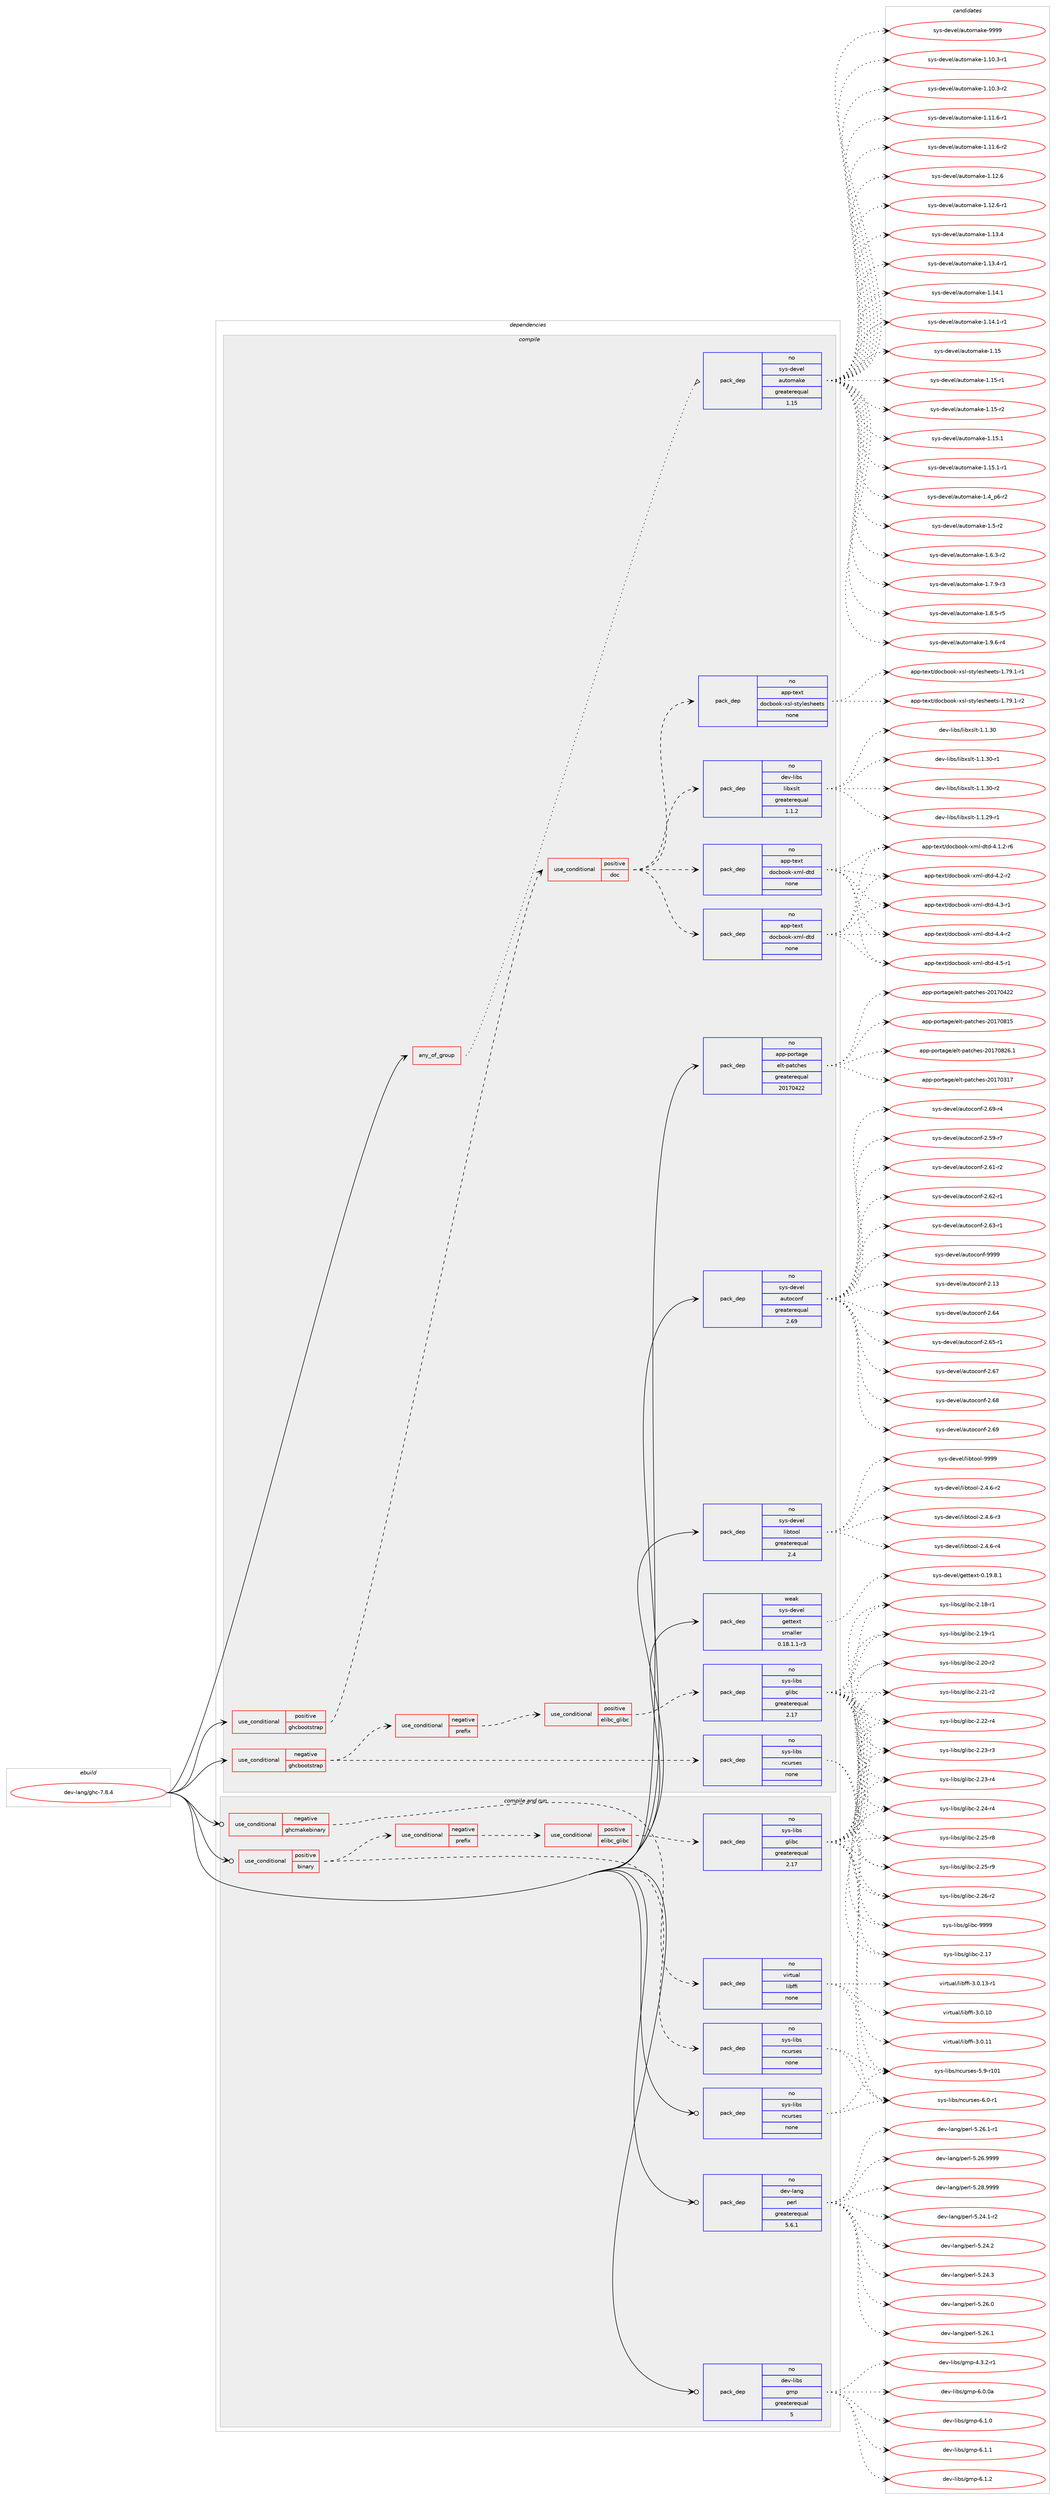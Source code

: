 digraph prolog {

# *************
# Graph options
# *************

newrank=true;
concentrate=true;
compound=true;
graph [rankdir=LR,fontname=Helvetica,fontsize=10,ranksep=1.5];#, ranksep=2.5, nodesep=0.2];
edge  [arrowhead=vee];
node  [fontname=Helvetica,fontsize=10];

# **********
# The ebuild
# **********

subgraph cluster_leftcol {
color=gray;
rank=same;
label=<<i>ebuild</i>>;
id [label="dev-lang/ghc-7.8.4", color=red, width=4, href="../dev-lang/ghc-7.8.4.svg"];
}

# ****************
# The dependencies
# ****************

subgraph cluster_midcol {
color=gray;
label=<<i>dependencies</i>>;
subgraph cluster_compile {
fillcolor="#eeeeee";
style=filled;
label=<<i>compile</i>>;
subgraph any3028 {
dependency106680 [label=<<TABLE BORDER="0" CELLBORDER="1" CELLSPACING="0" CELLPADDING="4"><TR><TD CELLPADDING="10">any_of_group</TD></TR></TABLE>>, shape=none, color=red];subgraph pack80748 {
dependency106681 [label=<<TABLE BORDER="0" CELLBORDER="1" CELLSPACING="0" CELLPADDING="4" WIDTH="220"><TR><TD ROWSPAN="6" CELLPADDING="30">pack_dep</TD></TR><TR><TD WIDTH="110">no</TD></TR><TR><TD>sys-devel</TD></TR><TR><TD>automake</TD></TR><TR><TD>greaterequal</TD></TR><TR><TD>1.15</TD></TR></TABLE>>, shape=none, color=blue];
}
dependency106680:e -> dependency106681:w [weight=20,style="dotted",arrowhead="oinv"];
}
id:e -> dependency106680:w [weight=20,style="solid",arrowhead="vee"];
subgraph cond22874 {
dependency106682 [label=<<TABLE BORDER="0" CELLBORDER="1" CELLSPACING="0" CELLPADDING="4"><TR><TD ROWSPAN="3" CELLPADDING="10">use_conditional</TD></TR><TR><TD>negative</TD></TR><TR><TD>ghcbootstrap</TD></TR></TABLE>>, shape=none, color=red];
subgraph cond22875 {
dependency106683 [label=<<TABLE BORDER="0" CELLBORDER="1" CELLSPACING="0" CELLPADDING="4"><TR><TD ROWSPAN="3" CELLPADDING="10">use_conditional</TD></TR><TR><TD>negative</TD></TR><TR><TD>prefix</TD></TR></TABLE>>, shape=none, color=red];
subgraph cond22876 {
dependency106684 [label=<<TABLE BORDER="0" CELLBORDER="1" CELLSPACING="0" CELLPADDING="4"><TR><TD ROWSPAN="3" CELLPADDING="10">use_conditional</TD></TR><TR><TD>positive</TD></TR><TR><TD>elibc_glibc</TD></TR></TABLE>>, shape=none, color=red];
subgraph pack80749 {
dependency106685 [label=<<TABLE BORDER="0" CELLBORDER="1" CELLSPACING="0" CELLPADDING="4" WIDTH="220"><TR><TD ROWSPAN="6" CELLPADDING="30">pack_dep</TD></TR><TR><TD WIDTH="110">no</TD></TR><TR><TD>sys-libs</TD></TR><TR><TD>glibc</TD></TR><TR><TD>greaterequal</TD></TR><TR><TD>2.17</TD></TR></TABLE>>, shape=none, color=blue];
}
dependency106684:e -> dependency106685:w [weight=20,style="dashed",arrowhead="vee"];
}
dependency106683:e -> dependency106684:w [weight=20,style="dashed",arrowhead="vee"];
}
dependency106682:e -> dependency106683:w [weight=20,style="dashed",arrowhead="vee"];
subgraph pack80750 {
dependency106686 [label=<<TABLE BORDER="0" CELLBORDER="1" CELLSPACING="0" CELLPADDING="4" WIDTH="220"><TR><TD ROWSPAN="6" CELLPADDING="30">pack_dep</TD></TR><TR><TD WIDTH="110">no</TD></TR><TR><TD>sys-libs</TD></TR><TR><TD>ncurses</TD></TR><TR><TD>none</TD></TR><TR><TD></TD></TR></TABLE>>, shape=none, color=blue];
}
dependency106682:e -> dependency106686:w [weight=20,style="dashed",arrowhead="vee"];
}
id:e -> dependency106682:w [weight=20,style="solid",arrowhead="vee"];
subgraph cond22877 {
dependency106687 [label=<<TABLE BORDER="0" CELLBORDER="1" CELLSPACING="0" CELLPADDING="4"><TR><TD ROWSPAN="3" CELLPADDING="10">use_conditional</TD></TR><TR><TD>positive</TD></TR><TR><TD>ghcbootstrap</TD></TR></TABLE>>, shape=none, color=red];
subgraph cond22878 {
dependency106688 [label=<<TABLE BORDER="0" CELLBORDER="1" CELLSPACING="0" CELLPADDING="4"><TR><TD ROWSPAN="3" CELLPADDING="10">use_conditional</TD></TR><TR><TD>positive</TD></TR><TR><TD>doc</TD></TR></TABLE>>, shape=none, color=red];
subgraph pack80751 {
dependency106689 [label=<<TABLE BORDER="0" CELLBORDER="1" CELLSPACING="0" CELLPADDING="4" WIDTH="220"><TR><TD ROWSPAN="6" CELLPADDING="30">pack_dep</TD></TR><TR><TD WIDTH="110">no</TD></TR><TR><TD>app-text</TD></TR><TR><TD>docbook-xml-dtd</TD></TR><TR><TD>none</TD></TR><TR><TD></TD></TR></TABLE>>, shape=none, color=blue];
}
dependency106688:e -> dependency106689:w [weight=20,style="dashed",arrowhead="vee"];
subgraph pack80752 {
dependency106690 [label=<<TABLE BORDER="0" CELLBORDER="1" CELLSPACING="0" CELLPADDING="4" WIDTH="220"><TR><TD ROWSPAN="6" CELLPADDING="30">pack_dep</TD></TR><TR><TD WIDTH="110">no</TD></TR><TR><TD>app-text</TD></TR><TR><TD>docbook-xml-dtd</TD></TR><TR><TD>none</TD></TR><TR><TD></TD></TR></TABLE>>, shape=none, color=blue];
}
dependency106688:e -> dependency106690:w [weight=20,style="dashed",arrowhead="vee"];
subgraph pack80753 {
dependency106691 [label=<<TABLE BORDER="0" CELLBORDER="1" CELLSPACING="0" CELLPADDING="4" WIDTH="220"><TR><TD ROWSPAN="6" CELLPADDING="30">pack_dep</TD></TR><TR><TD WIDTH="110">no</TD></TR><TR><TD>app-text</TD></TR><TR><TD>docbook-xsl-stylesheets</TD></TR><TR><TD>none</TD></TR><TR><TD></TD></TR></TABLE>>, shape=none, color=blue];
}
dependency106688:e -> dependency106691:w [weight=20,style="dashed",arrowhead="vee"];
subgraph pack80754 {
dependency106692 [label=<<TABLE BORDER="0" CELLBORDER="1" CELLSPACING="0" CELLPADDING="4" WIDTH="220"><TR><TD ROWSPAN="6" CELLPADDING="30">pack_dep</TD></TR><TR><TD WIDTH="110">no</TD></TR><TR><TD>dev-libs</TD></TR><TR><TD>libxslt</TD></TR><TR><TD>greaterequal</TD></TR><TR><TD>1.1.2</TD></TR></TABLE>>, shape=none, color=blue];
}
dependency106688:e -> dependency106692:w [weight=20,style="dashed",arrowhead="vee"];
}
dependency106687:e -> dependency106688:w [weight=20,style="dashed",arrowhead="vee"];
}
id:e -> dependency106687:w [weight=20,style="solid",arrowhead="vee"];
subgraph pack80755 {
dependency106693 [label=<<TABLE BORDER="0" CELLBORDER="1" CELLSPACING="0" CELLPADDING="4" WIDTH="220"><TR><TD ROWSPAN="6" CELLPADDING="30">pack_dep</TD></TR><TR><TD WIDTH="110">no</TD></TR><TR><TD>app-portage</TD></TR><TR><TD>elt-patches</TD></TR><TR><TD>greaterequal</TD></TR><TR><TD>20170422</TD></TR></TABLE>>, shape=none, color=blue];
}
id:e -> dependency106693:w [weight=20,style="solid",arrowhead="vee"];
subgraph pack80756 {
dependency106694 [label=<<TABLE BORDER="0" CELLBORDER="1" CELLSPACING="0" CELLPADDING="4" WIDTH="220"><TR><TD ROWSPAN="6" CELLPADDING="30">pack_dep</TD></TR><TR><TD WIDTH="110">no</TD></TR><TR><TD>sys-devel</TD></TR><TR><TD>autoconf</TD></TR><TR><TD>greaterequal</TD></TR><TR><TD>2.69</TD></TR></TABLE>>, shape=none, color=blue];
}
id:e -> dependency106694:w [weight=20,style="solid",arrowhead="vee"];
subgraph pack80757 {
dependency106695 [label=<<TABLE BORDER="0" CELLBORDER="1" CELLSPACING="0" CELLPADDING="4" WIDTH="220"><TR><TD ROWSPAN="6" CELLPADDING="30">pack_dep</TD></TR><TR><TD WIDTH="110">no</TD></TR><TR><TD>sys-devel</TD></TR><TR><TD>libtool</TD></TR><TR><TD>greaterequal</TD></TR><TR><TD>2.4</TD></TR></TABLE>>, shape=none, color=blue];
}
id:e -> dependency106695:w [weight=20,style="solid",arrowhead="vee"];
subgraph pack80758 {
dependency106696 [label=<<TABLE BORDER="0" CELLBORDER="1" CELLSPACING="0" CELLPADDING="4" WIDTH="220"><TR><TD ROWSPAN="6" CELLPADDING="30">pack_dep</TD></TR><TR><TD WIDTH="110">weak</TD></TR><TR><TD>sys-devel</TD></TR><TR><TD>gettext</TD></TR><TR><TD>smaller</TD></TR><TR><TD>0.18.1.1-r3</TD></TR></TABLE>>, shape=none, color=blue];
}
id:e -> dependency106696:w [weight=20,style="solid",arrowhead="vee"];
}
subgraph cluster_compileandrun {
fillcolor="#eeeeee";
style=filled;
label=<<i>compile and run</i>>;
subgraph cond22879 {
dependency106697 [label=<<TABLE BORDER="0" CELLBORDER="1" CELLSPACING="0" CELLPADDING="4"><TR><TD ROWSPAN="3" CELLPADDING="10">use_conditional</TD></TR><TR><TD>negative</TD></TR><TR><TD>ghcmakebinary</TD></TR></TABLE>>, shape=none, color=red];
subgraph pack80759 {
dependency106698 [label=<<TABLE BORDER="0" CELLBORDER="1" CELLSPACING="0" CELLPADDING="4" WIDTH="220"><TR><TD ROWSPAN="6" CELLPADDING="30">pack_dep</TD></TR><TR><TD WIDTH="110">no</TD></TR><TR><TD>virtual</TD></TR><TR><TD>libffi</TD></TR><TR><TD>none</TD></TR><TR><TD></TD></TR></TABLE>>, shape=none, color=blue];
}
dependency106697:e -> dependency106698:w [weight=20,style="dashed",arrowhead="vee"];
}
id:e -> dependency106697:w [weight=20,style="solid",arrowhead="odotvee"];
subgraph cond22880 {
dependency106699 [label=<<TABLE BORDER="0" CELLBORDER="1" CELLSPACING="0" CELLPADDING="4"><TR><TD ROWSPAN="3" CELLPADDING="10">use_conditional</TD></TR><TR><TD>positive</TD></TR><TR><TD>binary</TD></TR></TABLE>>, shape=none, color=red];
subgraph cond22881 {
dependency106700 [label=<<TABLE BORDER="0" CELLBORDER="1" CELLSPACING="0" CELLPADDING="4"><TR><TD ROWSPAN="3" CELLPADDING="10">use_conditional</TD></TR><TR><TD>negative</TD></TR><TR><TD>prefix</TD></TR></TABLE>>, shape=none, color=red];
subgraph cond22882 {
dependency106701 [label=<<TABLE BORDER="0" CELLBORDER="1" CELLSPACING="0" CELLPADDING="4"><TR><TD ROWSPAN="3" CELLPADDING="10">use_conditional</TD></TR><TR><TD>positive</TD></TR><TR><TD>elibc_glibc</TD></TR></TABLE>>, shape=none, color=red];
subgraph pack80760 {
dependency106702 [label=<<TABLE BORDER="0" CELLBORDER="1" CELLSPACING="0" CELLPADDING="4" WIDTH="220"><TR><TD ROWSPAN="6" CELLPADDING="30">pack_dep</TD></TR><TR><TD WIDTH="110">no</TD></TR><TR><TD>sys-libs</TD></TR><TR><TD>glibc</TD></TR><TR><TD>greaterequal</TD></TR><TR><TD>2.17</TD></TR></TABLE>>, shape=none, color=blue];
}
dependency106701:e -> dependency106702:w [weight=20,style="dashed",arrowhead="vee"];
}
dependency106700:e -> dependency106701:w [weight=20,style="dashed",arrowhead="vee"];
}
dependency106699:e -> dependency106700:w [weight=20,style="dashed",arrowhead="vee"];
subgraph pack80761 {
dependency106703 [label=<<TABLE BORDER="0" CELLBORDER="1" CELLSPACING="0" CELLPADDING="4" WIDTH="220"><TR><TD ROWSPAN="6" CELLPADDING="30">pack_dep</TD></TR><TR><TD WIDTH="110">no</TD></TR><TR><TD>sys-libs</TD></TR><TR><TD>ncurses</TD></TR><TR><TD>none</TD></TR><TR><TD></TD></TR></TABLE>>, shape=none, color=blue];
}
dependency106699:e -> dependency106703:w [weight=20,style="dashed",arrowhead="vee"];
}
id:e -> dependency106699:w [weight=20,style="solid",arrowhead="odotvee"];
subgraph pack80762 {
dependency106704 [label=<<TABLE BORDER="0" CELLBORDER="1" CELLSPACING="0" CELLPADDING="4" WIDTH="220"><TR><TD ROWSPAN="6" CELLPADDING="30">pack_dep</TD></TR><TR><TD WIDTH="110">no</TD></TR><TR><TD>dev-lang</TD></TR><TR><TD>perl</TD></TR><TR><TD>greaterequal</TD></TR><TR><TD>5.6.1</TD></TR></TABLE>>, shape=none, color=blue];
}
id:e -> dependency106704:w [weight=20,style="solid",arrowhead="odotvee"];
subgraph pack80763 {
dependency106705 [label=<<TABLE BORDER="0" CELLBORDER="1" CELLSPACING="0" CELLPADDING="4" WIDTH="220"><TR><TD ROWSPAN="6" CELLPADDING="30">pack_dep</TD></TR><TR><TD WIDTH="110">no</TD></TR><TR><TD>dev-libs</TD></TR><TR><TD>gmp</TD></TR><TR><TD>greaterequal</TD></TR><TR><TD>5</TD></TR></TABLE>>, shape=none, color=blue];
}
id:e -> dependency106705:w [weight=20,style="solid",arrowhead="odotvee"];
subgraph pack80764 {
dependency106706 [label=<<TABLE BORDER="0" CELLBORDER="1" CELLSPACING="0" CELLPADDING="4" WIDTH="220"><TR><TD ROWSPAN="6" CELLPADDING="30">pack_dep</TD></TR><TR><TD WIDTH="110">no</TD></TR><TR><TD>sys-libs</TD></TR><TR><TD>ncurses</TD></TR><TR><TD>none</TD></TR><TR><TD></TD></TR></TABLE>>, shape=none, color=blue];
}
id:e -> dependency106706:w [weight=20,style="solid",arrowhead="odotvee"];
}
subgraph cluster_run {
fillcolor="#eeeeee";
style=filled;
label=<<i>run</i>>;
}
}

# **************
# The candidates
# **************

subgraph cluster_choices {
rank=same;
color=gray;
label=<<i>candidates</i>>;

subgraph choice80748 {
color=black;
nodesep=1;
choice11512111545100101118101108479711711611110997107101454946494846514511449 [label="sys-devel/automake-1.10.3-r1", color=red, width=4,href="../sys-devel/automake-1.10.3-r1.svg"];
choice11512111545100101118101108479711711611110997107101454946494846514511450 [label="sys-devel/automake-1.10.3-r2", color=red, width=4,href="../sys-devel/automake-1.10.3-r2.svg"];
choice11512111545100101118101108479711711611110997107101454946494946544511449 [label="sys-devel/automake-1.11.6-r1", color=red, width=4,href="../sys-devel/automake-1.11.6-r1.svg"];
choice11512111545100101118101108479711711611110997107101454946494946544511450 [label="sys-devel/automake-1.11.6-r2", color=red, width=4,href="../sys-devel/automake-1.11.6-r2.svg"];
choice1151211154510010111810110847971171161111099710710145494649504654 [label="sys-devel/automake-1.12.6", color=red, width=4,href="../sys-devel/automake-1.12.6.svg"];
choice11512111545100101118101108479711711611110997107101454946495046544511449 [label="sys-devel/automake-1.12.6-r1", color=red, width=4,href="../sys-devel/automake-1.12.6-r1.svg"];
choice1151211154510010111810110847971171161111099710710145494649514652 [label="sys-devel/automake-1.13.4", color=red, width=4,href="../sys-devel/automake-1.13.4.svg"];
choice11512111545100101118101108479711711611110997107101454946495146524511449 [label="sys-devel/automake-1.13.4-r1", color=red, width=4,href="../sys-devel/automake-1.13.4-r1.svg"];
choice1151211154510010111810110847971171161111099710710145494649524649 [label="sys-devel/automake-1.14.1", color=red, width=4,href="../sys-devel/automake-1.14.1.svg"];
choice11512111545100101118101108479711711611110997107101454946495246494511449 [label="sys-devel/automake-1.14.1-r1", color=red, width=4,href="../sys-devel/automake-1.14.1-r1.svg"];
choice115121115451001011181011084797117116111109971071014549464953 [label="sys-devel/automake-1.15", color=red, width=4,href="../sys-devel/automake-1.15.svg"];
choice1151211154510010111810110847971171161111099710710145494649534511449 [label="sys-devel/automake-1.15-r1", color=red, width=4,href="../sys-devel/automake-1.15-r1.svg"];
choice1151211154510010111810110847971171161111099710710145494649534511450 [label="sys-devel/automake-1.15-r2", color=red, width=4,href="../sys-devel/automake-1.15-r2.svg"];
choice1151211154510010111810110847971171161111099710710145494649534649 [label="sys-devel/automake-1.15.1", color=red, width=4,href="../sys-devel/automake-1.15.1.svg"];
choice11512111545100101118101108479711711611110997107101454946495346494511449 [label="sys-devel/automake-1.15.1-r1", color=red, width=4,href="../sys-devel/automake-1.15.1-r1.svg"];
choice115121115451001011181011084797117116111109971071014549465295112544511450 [label="sys-devel/automake-1.4_p6-r2", color=red, width=4,href="../sys-devel/automake-1.4_p6-r2.svg"];
choice11512111545100101118101108479711711611110997107101454946534511450 [label="sys-devel/automake-1.5-r2", color=red, width=4,href="../sys-devel/automake-1.5-r2.svg"];
choice115121115451001011181011084797117116111109971071014549465446514511450 [label="sys-devel/automake-1.6.3-r2", color=red, width=4,href="../sys-devel/automake-1.6.3-r2.svg"];
choice115121115451001011181011084797117116111109971071014549465546574511451 [label="sys-devel/automake-1.7.9-r3", color=red, width=4,href="../sys-devel/automake-1.7.9-r3.svg"];
choice115121115451001011181011084797117116111109971071014549465646534511453 [label="sys-devel/automake-1.8.5-r5", color=red, width=4,href="../sys-devel/automake-1.8.5-r5.svg"];
choice115121115451001011181011084797117116111109971071014549465746544511452 [label="sys-devel/automake-1.9.6-r4", color=red, width=4,href="../sys-devel/automake-1.9.6-r4.svg"];
choice115121115451001011181011084797117116111109971071014557575757 [label="sys-devel/automake-9999", color=red, width=4,href="../sys-devel/automake-9999.svg"];
dependency106681:e -> choice11512111545100101118101108479711711611110997107101454946494846514511449:w [style=dotted,weight="100"];
dependency106681:e -> choice11512111545100101118101108479711711611110997107101454946494846514511450:w [style=dotted,weight="100"];
dependency106681:e -> choice11512111545100101118101108479711711611110997107101454946494946544511449:w [style=dotted,weight="100"];
dependency106681:e -> choice11512111545100101118101108479711711611110997107101454946494946544511450:w [style=dotted,weight="100"];
dependency106681:e -> choice1151211154510010111810110847971171161111099710710145494649504654:w [style=dotted,weight="100"];
dependency106681:e -> choice11512111545100101118101108479711711611110997107101454946495046544511449:w [style=dotted,weight="100"];
dependency106681:e -> choice1151211154510010111810110847971171161111099710710145494649514652:w [style=dotted,weight="100"];
dependency106681:e -> choice11512111545100101118101108479711711611110997107101454946495146524511449:w [style=dotted,weight="100"];
dependency106681:e -> choice1151211154510010111810110847971171161111099710710145494649524649:w [style=dotted,weight="100"];
dependency106681:e -> choice11512111545100101118101108479711711611110997107101454946495246494511449:w [style=dotted,weight="100"];
dependency106681:e -> choice115121115451001011181011084797117116111109971071014549464953:w [style=dotted,weight="100"];
dependency106681:e -> choice1151211154510010111810110847971171161111099710710145494649534511449:w [style=dotted,weight="100"];
dependency106681:e -> choice1151211154510010111810110847971171161111099710710145494649534511450:w [style=dotted,weight="100"];
dependency106681:e -> choice1151211154510010111810110847971171161111099710710145494649534649:w [style=dotted,weight="100"];
dependency106681:e -> choice11512111545100101118101108479711711611110997107101454946495346494511449:w [style=dotted,weight="100"];
dependency106681:e -> choice115121115451001011181011084797117116111109971071014549465295112544511450:w [style=dotted,weight="100"];
dependency106681:e -> choice11512111545100101118101108479711711611110997107101454946534511450:w [style=dotted,weight="100"];
dependency106681:e -> choice115121115451001011181011084797117116111109971071014549465446514511450:w [style=dotted,weight="100"];
dependency106681:e -> choice115121115451001011181011084797117116111109971071014549465546574511451:w [style=dotted,weight="100"];
dependency106681:e -> choice115121115451001011181011084797117116111109971071014549465646534511453:w [style=dotted,weight="100"];
dependency106681:e -> choice115121115451001011181011084797117116111109971071014549465746544511452:w [style=dotted,weight="100"];
dependency106681:e -> choice115121115451001011181011084797117116111109971071014557575757:w [style=dotted,weight="100"];
}
subgraph choice80749 {
color=black;
nodesep=1;
choice11512111545108105981154710310810598994550464955 [label="sys-libs/glibc-2.17", color=red, width=4,href="../sys-libs/glibc-2.17.svg"];
choice115121115451081059811547103108105989945504649564511449 [label="sys-libs/glibc-2.18-r1", color=red, width=4,href="../sys-libs/glibc-2.18-r1.svg"];
choice115121115451081059811547103108105989945504649574511449 [label="sys-libs/glibc-2.19-r1", color=red, width=4,href="../sys-libs/glibc-2.19-r1.svg"];
choice115121115451081059811547103108105989945504650484511450 [label="sys-libs/glibc-2.20-r2", color=red, width=4,href="../sys-libs/glibc-2.20-r2.svg"];
choice115121115451081059811547103108105989945504650494511450 [label="sys-libs/glibc-2.21-r2", color=red, width=4,href="../sys-libs/glibc-2.21-r2.svg"];
choice115121115451081059811547103108105989945504650504511452 [label="sys-libs/glibc-2.22-r4", color=red, width=4,href="../sys-libs/glibc-2.22-r4.svg"];
choice115121115451081059811547103108105989945504650514511451 [label="sys-libs/glibc-2.23-r3", color=red, width=4,href="../sys-libs/glibc-2.23-r3.svg"];
choice115121115451081059811547103108105989945504650514511452 [label="sys-libs/glibc-2.23-r4", color=red, width=4,href="../sys-libs/glibc-2.23-r4.svg"];
choice115121115451081059811547103108105989945504650524511452 [label="sys-libs/glibc-2.24-r4", color=red, width=4,href="../sys-libs/glibc-2.24-r4.svg"];
choice115121115451081059811547103108105989945504650534511456 [label="sys-libs/glibc-2.25-r8", color=red, width=4,href="../sys-libs/glibc-2.25-r8.svg"];
choice115121115451081059811547103108105989945504650534511457 [label="sys-libs/glibc-2.25-r9", color=red, width=4,href="../sys-libs/glibc-2.25-r9.svg"];
choice115121115451081059811547103108105989945504650544511450 [label="sys-libs/glibc-2.26-r2", color=red, width=4,href="../sys-libs/glibc-2.26-r2.svg"];
choice11512111545108105981154710310810598994557575757 [label="sys-libs/glibc-9999", color=red, width=4,href="../sys-libs/glibc-9999.svg"];
dependency106685:e -> choice11512111545108105981154710310810598994550464955:w [style=dotted,weight="100"];
dependency106685:e -> choice115121115451081059811547103108105989945504649564511449:w [style=dotted,weight="100"];
dependency106685:e -> choice115121115451081059811547103108105989945504649574511449:w [style=dotted,weight="100"];
dependency106685:e -> choice115121115451081059811547103108105989945504650484511450:w [style=dotted,weight="100"];
dependency106685:e -> choice115121115451081059811547103108105989945504650494511450:w [style=dotted,weight="100"];
dependency106685:e -> choice115121115451081059811547103108105989945504650504511452:w [style=dotted,weight="100"];
dependency106685:e -> choice115121115451081059811547103108105989945504650514511451:w [style=dotted,weight="100"];
dependency106685:e -> choice115121115451081059811547103108105989945504650514511452:w [style=dotted,weight="100"];
dependency106685:e -> choice115121115451081059811547103108105989945504650524511452:w [style=dotted,weight="100"];
dependency106685:e -> choice115121115451081059811547103108105989945504650534511456:w [style=dotted,weight="100"];
dependency106685:e -> choice115121115451081059811547103108105989945504650534511457:w [style=dotted,weight="100"];
dependency106685:e -> choice115121115451081059811547103108105989945504650544511450:w [style=dotted,weight="100"];
dependency106685:e -> choice11512111545108105981154710310810598994557575757:w [style=dotted,weight="100"];
}
subgraph choice80750 {
color=black;
nodesep=1;
choice115121115451081059811547110991171141151011154553465745114494849 [label="sys-libs/ncurses-5.9-r101", color=red, width=4,href="../sys-libs/ncurses-5.9-r101.svg"];
choice11512111545108105981154711099117114115101115455446484511449 [label="sys-libs/ncurses-6.0-r1", color=red, width=4,href="../sys-libs/ncurses-6.0-r1.svg"];
dependency106686:e -> choice115121115451081059811547110991171141151011154553465745114494849:w [style=dotted,weight="100"];
dependency106686:e -> choice11512111545108105981154711099117114115101115455446484511449:w [style=dotted,weight="100"];
}
subgraph choice80751 {
color=black;
nodesep=1;
choice971121124511610112011647100111999811111110745120109108451001161004552464946504511454 [label="app-text/docbook-xml-dtd-4.1.2-r6", color=red, width=4,href="../app-text/docbook-xml-dtd-4.1.2-r6.svg"];
choice97112112451161011201164710011199981111111074512010910845100116100455246504511450 [label="app-text/docbook-xml-dtd-4.2-r2", color=red, width=4,href="../app-text/docbook-xml-dtd-4.2-r2.svg"];
choice97112112451161011201164710011199981111111074512010910845100116100455246514511449 [label="app-text/docbook-xml-dtd-4.3-r1", color=red, width=4,href="../app-text/docbook-xml-dtd-4.3-r1.svg"];
choice97112112451161011201164710011199981111111074512010910845100116100455246524511450 [label="app-text/docbook-xml-dtd-4.4-r2", color=red, width=4,href="../app-text/docbook-xml-dtd-4.4-r2.svg"];
choice97112112451161011201164710011199981111111074512010910845100116100455246534511449 [label="app-text/docbook-xml-dtd-4.5-r1", color=red, width=4,href="../app-text/docbook-xml-dtd-4.5-r1.svg"];
dependency106689:e -> choice971121124511610112011647100111999811111110745120109108451001161004552464946504511454:w [style=dotted,weight="100"];
dependency106689:e -> choice97112112451161011201164710011199981111111074512010910845100116100455246504511450:w [style=dotted,weight="100"];
dependency106689:e -> choice97112112451161011201164710011199981111111074512010910845100116100455246514511449:w [style=dotted,weight="100"];
dependency106689:e -> choice97112112451161011201164710011199981111111074512010910845100116100455246524511450:w [style=dotted,weight="100"];
dependency106689:e -> choice97112112451161011201164710011199981111111074512010910845100116100455246534511449:w [style=dotted,weight="100"];
}
subgraph choice80752 {
color=black;
nodesep=1;
choice971121124511610112011647100111999811111110745120109108451001161004552464946504511454 [label="app-text/docbook-xml-dtd-4.1.2-r6", color=red, width=4,href="../app-text/docbook-xml-dtd-4.1.2-r6.svg"];
choice97112112451161011201164710011199981111111074512010910845100116100455246504511450 [label="app-text/docbook-xml-dtd-4.2-r2", color=red, width=4,href="../app-text/docbook-xml-dtd-4.2-r2.svg"];
choice97112112451161011201164710011199981111111074512010910845100116100455246514511449 [label="app-text/docbook-xml-dtd-4.3-r1", color=red, width=4,href="../app-text/docbook-xml-dtd-4.3-r1.svg"];
choice97112112451161011201164710011199981111111074512010910845100116100455246524511450 [label="app-text/docbook-xml-dtd-4.4-r2", color=red, width=4,href="../app-text/docbook-xml-dtd-4.4-r2.svg"];
choice97112112451161011201164710011199981111111074512010910845100116100455246534511449 [label="app-text/docbook-xml-dtd-4.5-r1", color=red, width=4,href="../app-text/docbook-xml-dtd-4.5-r1.svg"];
dependency106690:e -> choice971121124511610112011647100111999811111110745120109108451001161004552464946504511454:w [style=dotted,weight="100"];
dependency106690:e -> choice97112112451161011201164710011199981111111074512010910845100116100455246504511450:w [style=dotted,weight="100"];
dependency106690:e -> choice97112112451161011201164710011199981111111074512010910845100116100455246514511449:w [style=dotted,weight="100"];
dependency106690:e -> choice97112112451161011201164710011199981111111074512010910845100116100455246524511450:w [style=dotted,weight="100"];
dependency106690:e -> choice97112112451161011201164710011199981111111074512010910845100116100455246534511449:w [style=dotted,weight="100"];
}
subgraph choice80753 {
color=black;
nodesep=1;
choice97112112451161011201164710011199981111111074512011510845115116121108101115104101101116115454946555746494511449 [label="app-text/docbook-xsl-stylesheets-1.79.1-r1", color=red, width=4,href="../app-text/docbook-xsl-stylesheets-1.79.1-r1.svg"];
choice97112112451161011201164710011199981111111074512011510845115116121108101115104101101116115454946555746494511450 [label="app-text/docbook-xsl-stylesheets-1.79.1-r2", color=red, width=4,href="../app-text/docbook-xsl-stylesheets-1.79.1-r2.svg"];
dependency106691:e -> choice97112112451161011201164710011199981111111074512011510845115116121108101115104101101116115454946555746494511449:w [style=dotted,weight="100"];
dependency106691:e -> choice97112112451161011201164710011199981111111074512011510845115116121108101115104101101116115454946555746494511450:w [style=dotted,weight="100"];
}
subgraph choice80754 {
color=black;
nodesep=1;
choice10010111845108105981154710810598120115108116454946494650574511449 [label="dev-libs/libxslt-1.1.29-r1", color=red, width=4,href="../dev-libs/libxslt-1.1.29-r1.svg"];
choice1001011184510810598115471081059812011510811645494649465148 [label="dev-libs/libxslt-1.1.30", color=red, width=4,href="../dev-libs/libxslt-1.1.30.svg"];
choice10010111845108105981154710810598120115108116454946494651484511449 [label="dev-libs/libxslt-1.1.30-r1", color=red, width=4,href="../dev-libs/libxslt-1.1.30-r1.svg"];
choice10010111845108105981154710810598120115108116454946494651484511450 [label="dev-libs/libxslt-1.1.30-r2", color=red, width=4,href="../dev-libs/libxslt-1.1.30-r2.svg"];
dependency106692:e -> choice10010111845108105981154710810598120115108116454946494650574511449:w [style=dotted,weight="100"];
dependency106692:e -> choice1001011184510810598115471081059812011510811645494649465148:w [style=dotted,weight="100"];
dependency106692:e -> choice10010111845108105981154710810598120115108116454946494651484511449:w [style=dotted,weight="100"];
dependency106692:e -> choice10010111845108105981154710810598120115108116454946494651484511450:w [style=dotted,weight="100"];
}
subgraph choice80755 {
color=black;
nodesep=1;
choice97112112451121111141169710310147101108116451129711699104101115455048495548514955 [label="app-portage/elt-patches-20170317", color=red, width=4,href="../app-portage/elt-patches-20170317.svg"];
choice97112112451121111141169710310147101108116451129711699104101115455048495548525050 [label="app-portage/elt-patches-20170422", color=red, width=4,href="../app-portage/elt-patches-20170422.svg"];
choice97112112451121111141169710310147101108116451129711699104101115455048495548564953 [label="app-portage/elt-patches-20170815", color=red, width=4,href="../app-portage/elt-patches-20170815.svg"];
choice971121124511211111411697103101471011081164511297116991041011154550484955485650544649 [label="app-portage/elt-patches-20170826.1", color=red, width=4,href="../app-portage/elt-patches-20170826.1.svg"];
dependency106693:e -> choice97112112451121111141169710310147101108116451129711699104101115455048495548514955:w [style=dotted,weight="100"];
dependency106693:e -> choice97112112451121111141169710310147101108116451129711699104101115455048495548525050:w [style=dotted,weight="100"];
dependency106693:e -> choice97112112451121111141169710310147101108116451129711699104101115455048495548564953:w [style=dotted,weight="100"];
dependency106693:e -> choice971121124511211111411697103101471011081164511297116991041011154550484955485650544649:w [style=dotted,weight="100"];
}
subgraph choice80756 {
color=black;
nodesep=1;
choice115121115451001011181011084797117116111991111101024550464951 [label="sys-devel/autoconf-2.13", color=red, width=4,href="../sys-devel/autoconf-2.13.svg"];
choice1151211154510010111810110847971171161119911111010245504653574511455 [label="sys-devel/autoconf-2.59-r7", color=red, width=4,href="../sys-devel/autoconf-2.59-r7.svg"];
choice1151211154510010111810110847971171161119911111010245504654494511450 [label="sys-devel/autoconf-2.61-r2", color=red, width=4,href="../sys-devel/autoconf-2.61-r2.svg"];
choice1151211154510010111810110847971171161119911111010245504654504511449 [label="sys-devel/autoconf-2.62-r1", color=red, width=4,href="../sys-devel/autoconf-2.62-r1.svg"];
choice1151211154510010111810110847971171161119911111010245504654514511449 [label="sys-devel/autoconf-2.63-r1", color=red, width=4,href="../sys-devel/autoconf-2.63-r1.svg"];
choice115121115451001011181011084797117116111991111101024550465452 [label="sys-devel/autoconf-2.64", color=red, width=4,href="../sys-devel/autoconf-2.64.svg"];
choice1151211154510010111810110847971171161119911111010245504654534511449 [label="sys-devel/autoconf-2.65-r1", color=red, width=4,href="../sys-devel/autoconf-2.65-r1.svg"];
choice115121115451001011181011084797117116111991111101024550465455 [label="sys-devel/autoconf-2.67", color=red, width=4,href="../sys-devel/autoconf-2.67.svg"];
choice115121115451001011181011084797117116111991111101024550465456 [label="sys-devel/autoconf-2.68", color=red, width=4,href="../sys-devel/autoconf-2.68.svg"];
choice115121115451001011181011084797117116111991111101024550465457 [label="sys-devel/autoconf-2.69", color=red, width=4,href="../sys-devel/autoconf-2.69.svg"];
choice1151211154510010111810110847971171161119911111010245504654574511452 [label="sys-devel/autoconf-2.69-r4", color=red, width=4,href="../sys-devel/autoconf-2.69-r4.svg"];
choice115121115451001011181011084797117116111991111101024557575757 [label="sys-devel/autoconf-9999", color=red, width=4,href="../sys-devel/autoconf-9999.svg"];
dependency106694:e -> choice115121115451001011181011084797117116111991111101024550464951:w [style=dotted,weight="100"];
dependency106694:e -> choice1151211154510010111810110847971171161119911111010245504653574511455:w [style=dotted,weight="100"];
dependency106694:e -> choice1151211154510010111810110847971171161119911111010245504654494511450:w [style=dotted,weight="100"];
dependency106694:e -> choice1151211154510010111810110847971171161119911111010245504654504511449:w [style=dotted,weight="100"];
dependency106694:e -> choice1151211154510010111810110847971171161119911111010245504654514511449:w [style=dotted,weight="100"];
dependency106694:e -> choice115121115451001011181011084797117116111991111101024550465452:w [style=dotted,weight="100"];
dependency106694:e -> choice1151211154510010111810110847971171161119911111010245504654534511449:w [style=dotted,weight="100"];
dependency106694:e -> choice115121115451001011181011084797117116111991111101024550465455:w [style=dotted,weight="100"];
dependency106694:e -> choice115121115451001011181011084797117116111991111101024550465456:w [style=dotted,weight="100"];
dependency106694:e -> choice115121115451001011181011084797117116111991111101024550465457:w [style=dotted,weight="100"];
dependency106694:e -> choice1151211154510010111810110847971171161119911111010245504654574511452:w [style=dotted,weight="100"];
dependency106694:e -> choice115121115451001011181011084797117116111991111101024557575757:w [style=dotted,weight="100"];
}
subgraph choice80757 {
color=black;
nodesep=1;
choice1151211154510010111810110847108105981161111111084550465246544511450 [label="sys-devel/libtool-2.4.6-r2", color=red, width=4,href="../sys-devel/libtool-2.4.6-r2.svg"];
choice1151211154510010111810110847108105981161111111084550465246544511451 [label="sys-devel/libtool-2.4.6-r3", color=red, width=4,href="../sys-devel/libtool-2.4.6-r3.svg"];
choice1151211154510010111810110847108105981161111111084550465246544511452 [label="sys-devel/libtool-2.4.6-r4", color=red, width=4,href="../sys-devel/libtool-2.4.6-r4.svg"];
choice1151211154510010111810110847108105981161111111084557575757 [label="sys-devel/libtool-9999", color=red, width=4,href="../sys-devel/libtool-9999.svg"];
dependency106695:e -> choice1151211154510010111810110847108105981161111111084550465246544511450:w [style=dotted,weight="100"];
dependency106695:e -> choice1151211154510010111810110847108105981161111111084550465246544511451:w [style=dotted,weight="100"];
dependency106695:e -> choice1151211154510010111810110847108105981161111111084550465246544511452:w [style=dotted,weight="100"];
dependency106695:e -> choice1151211154510010111810110847108105981161111111084557575757:w [style=dotted,weight="100"];
}
subgraph choice80758 {
color=black;
nodesep=1;
choice1151211154510010111810110847103101116116101120116454846495746564649 [label="sys-devel/gettext-0.19.8.1", color=red, width=4,href="../sys-devel/gettext-0.19.8.1.svg"];
dependency106696:e -> choice1151211154510010111810110847103101116116101120116454846495746564649:w [style=dotted,weight="100"];
}
subgraph choice80759 {
color=black;
nodesep=1;
choice11810511411611797108471081059810210210545514648464948 [label="virtual/libffi-3.0.10", color=red, width=4,href="../virtual/libffi-3.0.10.svg"];
choice11810511411611797108471081059810210210545514648464949 [label="virtual/libffi-3.0.11", color=red, width=4,href="../virtual/libffi-3.0.11.svg"];
choice118105114116117971084710810598102102105455146484649514511449 [label="virtual/libffi-3.0.13-r1", color=red, width=4,href="../virtual/libffi-3.0.13-r1.svg"];
dependency106698:e -> choice11810511411611797108471081059810210210545514648464948:w [style=dotted,weight="100"];
dependency106698:e -> choice11810511411611797108471081059810210210545514648464949:w [style=dotted,weight="100"];
dependency106698:e -> choice118105114116117971084710810598102102105455146484649514511449:w [style=dotted,weight="100"];
}
subgraph choice80760 {
color=black;
nodesep=1;
choice11512111545108105981154710310810598994550464955 [label="sys-libs/glibc-2.17", color=red, width=4,href="../sys-libs/glibc-2.17.svg"];
choice115121115451081059811547103108105989945504649564511449 [label="sys-libs/glibc-2.18-r1", color=red, width=4,href="../sys-libs/glibc-2.18-r1.svg"];
choice115121115451081059811547103108105989945504649574511449 [label="sys-libs/glibc-2.19-r1", color=red, width=4,href="../sys-libs/glibc-2.19-r1.svg"];
choice115121115451081059811547103108105989945504650484511450 [label="sys-libs/glibc-2.20-r2", color=red, width=4,href="../sys-libs/glibc-2.20-r2.svg"];
choice115121115451081059811547103108105989945504650494511450 [label="sys-libs/glibc-2.21-r2", color=red, width=4,href="../sys-libs/glibc-2.21-r2.svg"];
choice115121115451081059811547103108105989945504650504511452 [label="sys-libs/glibc-2.22-r4", color=red, width=4,href="../sys-libs/glibc-2.22-r4.svg"];
choice115121115451081059811547103108105989945504650514511451 [label="sys-libs/glibc-2.23-r3", color=red, width=4,href="../sys-libs/glibc-2.23-r3.svg"];
choice115121115451081059811547103108105989945504650514511452 [label="sys-libs/glibc-2.23-r4", color=red, width=4,href="../sys-libs/glibc-2.23-r4.svg"];
choice115121115451081059811547103108105989945504650524511452 [label="sys-libs/glibc-2.24-r4", color=red, width=4,href="../sys-libs/glibc-2.24-r4.svg"];
choice115121115451081059811547103108105989945504650534511456 [label="sys-libs/glibc-2.25-r8", color=red, width=4,href="../sys-libs/glibc-2.25-r8.svg"];
choice115121115451081059811547103108105989945504650534511457 [label="sys-libs/glibc-2.25-r9", color=red, width=4,href="../sys-libs/glibc-2.25-r9.svg"];
choice115121115451081059811547103108105989945504650544511450 [label="sys-libs/glibc-2.26-r2", color=red, width=4,href="../sys-libs/glibc-2.26-r2.svg"];
choice11512111545108105981154710310810598994557575757 [label="sys-libs/glibc-9999", color=red, width=4,href="../sys-libs/glibc-9999.svg"];
dependency106702:e -> choice11512111545108105981154710310810598994550464955:w [style=dotted,weight="100"];
dependency106702:e -> choice115121115451081059811547103108105989945504649564511449:w [style=dotted,weight="100"];
dependency106702:e -> choice115121115451081059811547103108105989945504649574511449:w [style=dotted,weight="100"];
dependency106702:e -> choice115121115451081059811547103108105989945504650484511450:w [style=dotted,weight="100"];
dependency106702:e -> choice115121115451081059811547103108105989945504650494511450:w [style=dotted,weight="100"];
dependency106702:e -> choice115121115451081059811547103108105989945504650504511452:w [style=dotted,weight="100"];
dependency106702:e -> choice115121115451081059811547103108105989945504650514511451:w [style=dotted,weight="100"];
dependency106702:e -> choice115121115451081059811547103108105989945504650514511452:w [style=dotted,weight="100"];
dependency106702:e -> choice115121115451081059811547103108105989945504650524511452:w [style=dotted,weight="100"];
dependency106702:e -> choice115121115451081059811547103108105989945504650534511456:w [style=dotted,weight="100"];
dependency106702:e -> choice115121115451081059811547103108105989945504650534511457:w [style=dotted,weight="100"];
dependency106702:e -> choice115121115451081059811547103108105989945504650544511450:w [style=dotted,weight="100"];
dependency106702:e -> choice11512111545108105981154710310810598994557575757:w [style=dotted,weight="100"];
}
subgraph choice80761 {
color=black;
nodesep=1;
choice115121115451081059811547110991171141151011154553465745114494849 [label="sys-libs/ncurses-5.9-r101", color=red, width=4,href="../sys-libs/ncurses-5.9-r101.svg"];
choice11512111545108105981154711099117114115101115455446484511449 [label="sys-libs/ncurses-6.0-r1", color=red, width=4,href="../sys-libs/ncurses-6.0-r1.svg"];
dependency106703:e -> choice115121115451081059811547110991171141151011154553465745114494849:w [style=dotted,weight="100"];
dependency106703:e -> choice11512111545108105981154711099117114115101115455446484511449:w [style=dotted,weight="100"];
}
subgraph choice80762 {
color=black;
nodesep=1;
choice100101118451089711010347112101114108455346505246494511450 [label="dev-lang/perl-5.24.1-r2", color=red, width=4,href="../dev-lang/perl-5.24.1-r2.svg"];
choice10010111845108971101034711210111410845534650524650 [label="dev-lang/perl-5.24.2", color=red, width=4,href="../dev-lang/perl-5.24.2.svg"];
choice10010111845108971101034711210111410845534650524651 [label="dev-lang/perl-5.24.3", color=red, width=4,href="../dev-lang/perl-5.24.3.svg"];
choice10010111845108971101034711210111410845534650544648 [label="dev-lang/perl-5.26.0", color=red, width=4,href="../dev-lang/perl-5.26.0.svg"];
choice10010111845108971101034711210111410845534650544649 [label="dev-lang/perl-5.26.1", color=red, width=4,href="../dev-lang/perl-5.26.1.svg"];
choice100101118451089711010347112101114108455346505446494511449 [label="dev-lang/perl-5.26.1-r1", color=red, width=4,href="../dev-lang/perl-5.26.1-r1.svg"];
choice10010111845108971101034711210111410845534650544657575757 [label="dev-lang/perl-5.26.9999", color=red, width=4,href="../dev-lang/perl-5.26.9999.svg"];
choice10010111845108971101034711210111410845534650564657575757 [label="dev-lang/perl-5.28.9999", color=red, width=4,href="../dev-lang/perl-5.28.9999.svg"];
dependency106704:e -> choice100101118451089711010347112101114108455346505246494511450:w [style=dotted,weight="100"];
dependency106704:e -> choice10010111845108971101034711210111410845534650524650:w [style=dotted,weight="100"];
dependency106704:e -> choice10010111845108971101034711210111410845534650524651:w [style=dotted,weight="100"];
dependency106704:e -> choice10010111845108971101034711210111410845534650544648:w [style=dotted,weight="100"];
dependency106704:e -> choice10010111845108971101034711210111410845534650544649:w [style=dotted,weight="100"];
dependency106704:e -> choice100101118451089711010347112101114108455346505446494511449:w [style=dotted,weight="100"];
dependency106704:e -> choice10010111845108971101034711210111410845534650544657575757:w [style=dotted,weight="100"];
dependency106704:e -> choice10010111845108971101034711210111410845534650564657575757:w [style=dotted,weight="100"];
}
subgraph choice80763 {
color=black;
nodesep=1;
choice1001011184510810598115471031091124552465146504511449 [label="dev-libs/gmp-4.3.2-r1", color=red, width=4,href="../dev-libs/gmp-4.3.2-r1.svg"];
choice10010111845108105981154710310911245544648464897 [label="dev-libs/gmp-6.0.0a", color=red, width=4,href="../dev-libs/gmp-6.0.0a.svg"];
choice100101118451081059811547103109112455446494648 [label="dev-libs/gmp-6.1.0", color=red, width=4,href="../dev-libs/gmp-6.1.0.svg"];
choice100101118451081059811547103109112455446494649 [label="dev-libs/gmp-6.1.1", color=red, width=4,href="../dev-libs/gmp-6.1.1.svg"];
choice100101118451081059811547103109112455446494650 [label="dev-libs/gmp-6.1.2", color=red, width=4,href="../dev-libs/gmp-6.1.2.svg"];
dependency106705:e -> choice1001011184510810598115471031091124552465146504511449:w [style=dotted,weight="100"];
dependency106705:e -> choice10010111845108105981154710310911245544648464897:w [style=dotted,weight="100"];
dependency106705:e -> choice100101118451081059811547103109112455446494648:w [style=dotted,weight="100"];
dependency106705:e -> choice100101118451081059811547103109112455446494649:w [style=dotted,weight="100"];
dependency106705:e -> choice100101118451081059811547103109112455446494650:w [style=dotted,weight="100"];
}
subgraph choice80764 {
color=black;
nodesep=1;
choice115121115451081059811547110991171141151011154553465745114494849 [label="sys-libs/ncurses-5.9-r101", color=red, width=4,href="../sys-libs/ncurses-5.9-r101.svg"];
choice11512111545108105981154711099117114115101115455446484511449 [label="sys-libs/ncurses-6.0-r1", color=red, width=4,href="../sys-libs/ncurses-6.0-r1.svg"];
dependency106706:e -> choice115121115451081059811547110991171141151011154553465745114494849:w [style=dotted,weight="100"];
dependency106706:e -> choice11512111545108105981154711099117114115101115455446484511449:w [style=dotted,weight="100"];
}
}

}
